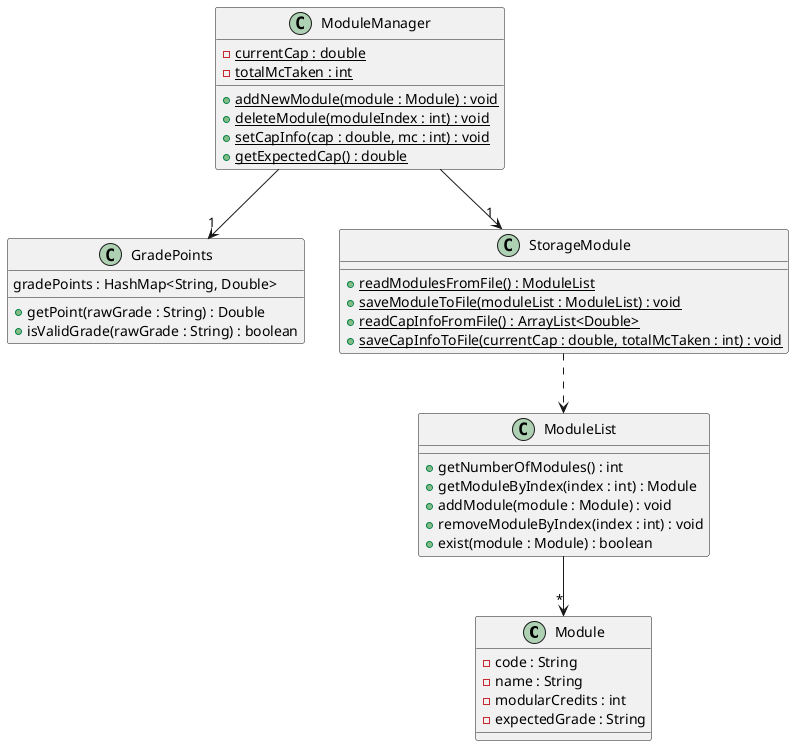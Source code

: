 @startuml

class Module {
    - code : String
    - name : String
    - modularCredits : int
    - expectedGrade : String
}

class GradePoints {
    gradePoints : HashMap<String, Double>
    + getPoint(rawGrade : String) : Double
    + isValidGrade(rawGrade : String) : boolean
}

class ModuleList {
    + getNumberOfModules() : int
    + getModuleByIndex(index : int) : Module
    + addModule(module : Module) : void
    + removeModuleByIndex(index : int) : void
    + exist(module : Module) : boolean
}

class ModuleManager {
    - {static} currentCap : double
    - {static} totalMcTaken : int
    + {static} addNewModule(module : Module) : void
    + {static} deleteModule(moduleIndex : int) : void
    + {static} setCapInfo(cap : double, mc : int) : void
    + {static} getExpectedCap() : double
}

class StorageModule {
    + {static} readModulesFromFile() : ModuleList
    + {static} saveModuleToFile(moduleList : ModuleList) : void
    + {static} readCapInfoFromFile() : ArrayList<Double>
    + {static} saveCapInfoToFile(currentCap : double, totalMcTaken : int) : void
}

ModuleList --> "*" Module
ModuleManager --> "1" GradePoints
ModuleManager --> "1" StorageModule
StorageModule ..> ModuleList

@enduml
